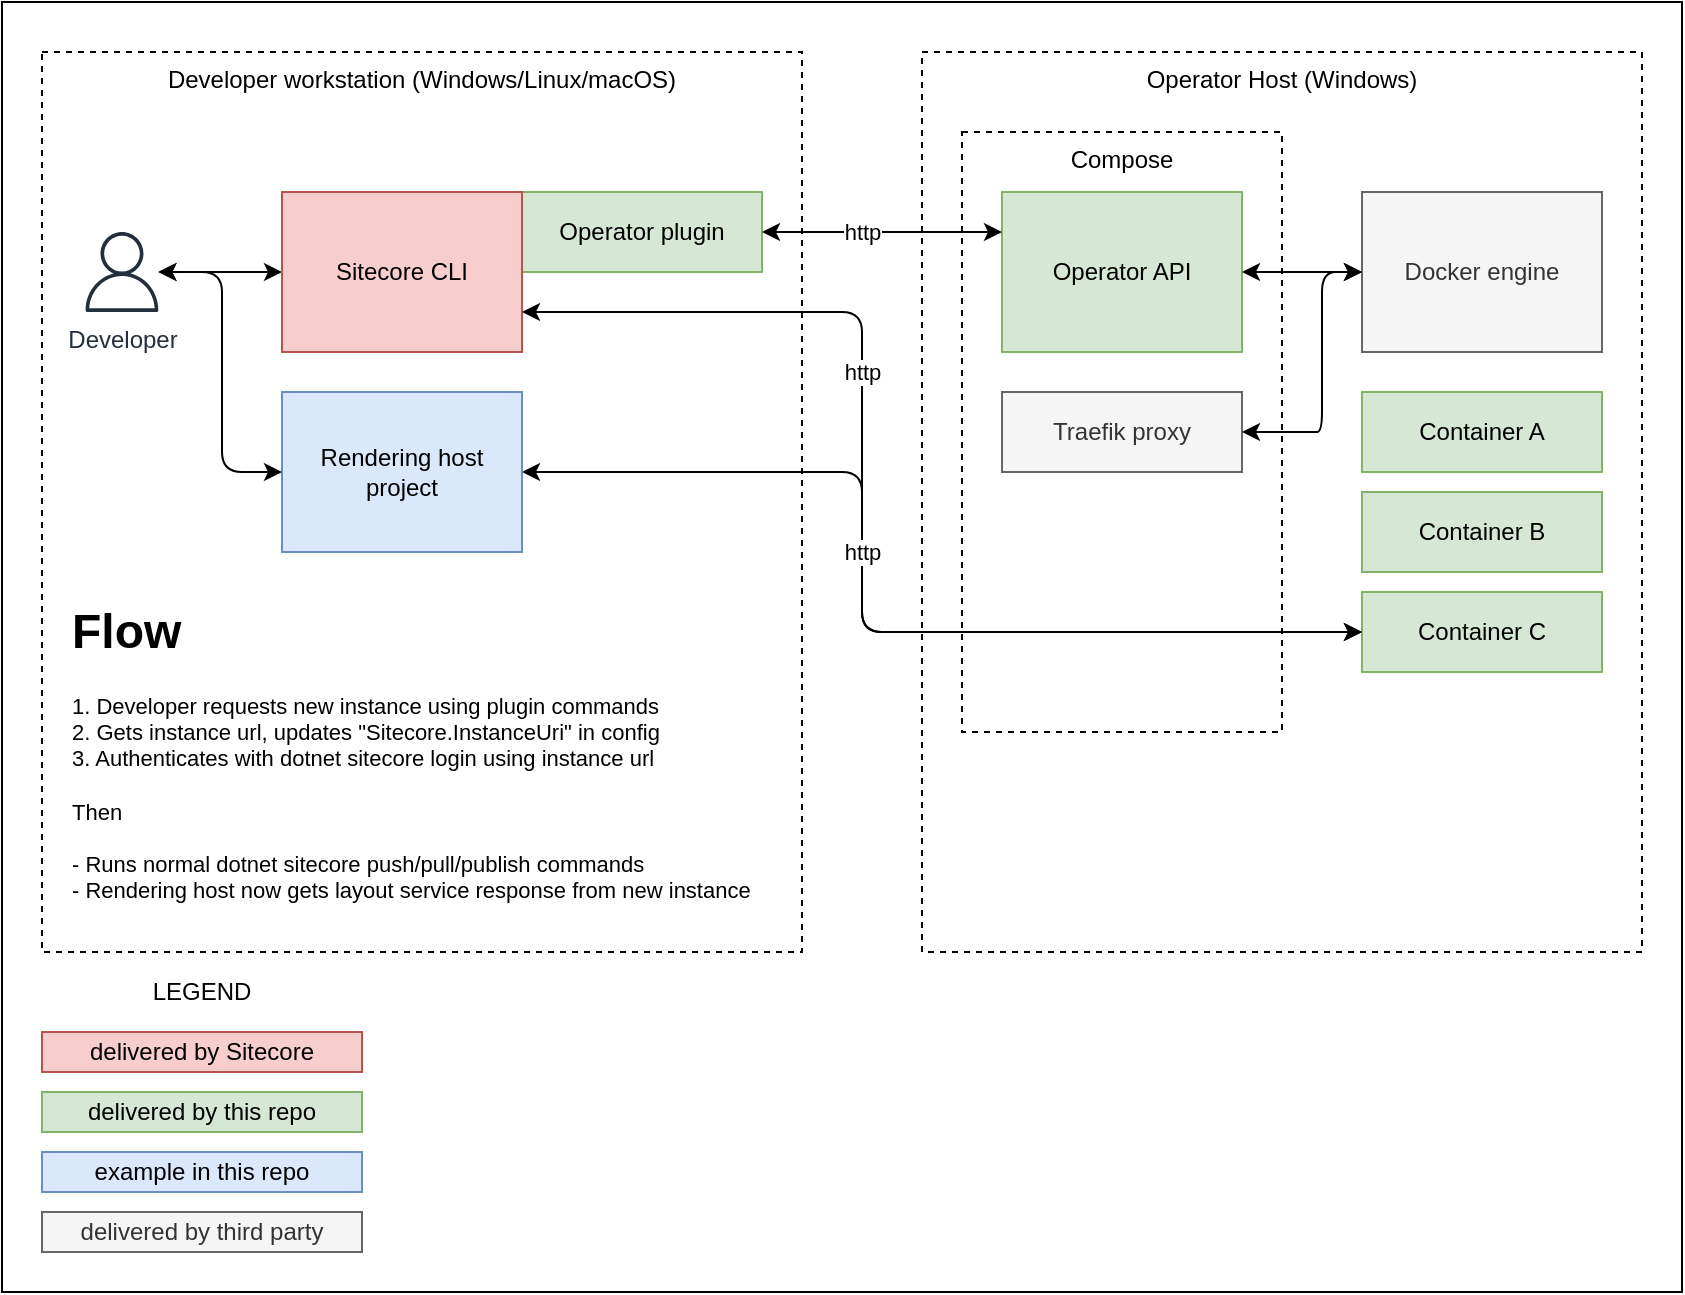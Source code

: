 <mxfile>
    <diagram id="rwI5ss-eohTI3qQGTdDy" name="Page-1">
        <mxGraphModel dx="1002" dy="703" grid="1" gridSize="10" guides="1" tooltips="1" connect="1" arrows="1" fold="1" page="1" pageScale="1" pageWidth="1169" pageHeight="827" background="#FFFFFF" math="0" shadow="0">
            <root>
                <mxCell id="0"/>
                <mxCell id="1" parent="0"/>
                <mxCell id="48" value="" style="rounded=0;whiteSpace=wrap;html=1;connectable=0;allowArrows=0;fillColor=none;verticalAlign=top;" vertex="1" parent="1">
                    <mxGeometry x="20" y="15" width="840" height="645" as="geometry"/>
                </mxCell>
                <mxCell id="32" value="Developer workstation (Windows/Linux/macOS)" style="rounded=0;whiteSpace=wrap;html=1;dashed=1;connectable=0;allowArrows=0;fillColor=none;verticalAlign=top;" parent="1" vertex="1">
                    <mxGeometry x="40" y="40" width="380" height="450" as="geometry"/>
                </mxCell>
                <mxCell id="23" value="Operator Host (Windows)" style="rounded=0;whiteSpace=wrap;html=1;dashed=1;connectable=0;allowArrows=0;fillColor=none;verticalAlign=top;" parent="1" vertex="1">
                    <mxGeometry x="480" y="40" width="360" height="450" as="geometry"/>
                </mxCell>
                <mxCell id="9" value="Compose" style="rounded=0;whiteSpace=wrap;html=1;dashed=1;connectable=0;allowArrows=0;fillColor=none;verticalAlign=top;" parent="1" vertex="1">
                    <mxGeometry x="500" y="80" width="160" height="300" as="geometry"/>
                </mxCell>
                <mxCell id="2" value="Operator plugin" style="rounded=0;whiteSpace=wrap;html=1;fontStyle=0;fillColor=#d5e8d4;strokeColor=#82b366;" parent="1" vertex="1">
                    <mxGeometry x="280" y="110" width="120" height="40" as="geometry"/>
                </mxCell>
                <mxCell id="28" value="" style="edgeStyle=none;html=1;startArrow=classic;startFill=1;" parent="1" source="6" target="7" edge="1">
                    <mxGeometry relative="1" as="geometry"/>
                </mxCell>
                <mxCell id="6" value="Developer" style="sketch=0;outlineConnect=0;fontColor=#232F3E;gradientColor=none;fillColor=#232F3D;strokeColor=none;dashed=0;verticalLabelPosition=bottom;verticalAlign=top;align=center;html=1;fontSize=12;fontStyle=0;aspect=fixed;pointerEvents=1;shape=mxgraph.aws4.user;" parent="1" vertex="1">
                    <mxGeometry x="60" y="130" width="40" height="40" as="geometry"/>
                </mxCell>
                <mxCell id="7" value="Sitecore CLI" style="rounded=0;whiteSpace=wrap;html=1;fillColor=#f8cecc;strokeColor=#b85450;" parent="1" vertex="1">
                    <mxGeometry x="160" y="110" width="120" height="80" as="geometry"/>
                </mxCell>
                <mxCell id="8" value="Operator API" style="rounded=0;whiteSpace=wrap;html=1;fontStyle=0;fillColor=#d5e8d4;strokeColor=#82b366;" parent="1" vertex="1">
                    <mxGeometry x="520" y="110" width="120" height="80" as="geometry"/>
                </mxCell>
                <mxCell id="13" value="Docker engine" style="rounded=0;whiteSpace=wrap;html=1;fontStyle=0;fillColor=#f5f5f5;fontColor=#333333;strokeColor=#666666;" parent="1" vertex="1">
                    <mxGeometry x="700" y="110" width="120" height="80" as="geometry"/>
                </mxCell>
                <mxCell id="14" style="edgeStyle=none;html=1;entryX=0;entryY=0.5;entryDx=0;entryDy=0;startArrow=classic;startFill=1;" parent="1" target="13" edge="1">
                    <mxGeometry relative="1" as="geometry">
                        <mxPoint x="640" y="150" as="sourcePoint"/>
                        <mxPoint x="720" y="149.66" as="targetPoint"/>
                        <Array as="points">
                            <mxPoint x="690" y="150"/>
                        </Array>
                    </mxGeometry>
                </mxCell>
                <mxCell id="16" value="Traefik proxy" style="rounded=0;whiteSpace=wrap;html=1;fontStyle=0;fillColor=#f5f5f5;fontColor=#333333;strokeColor=#666666;" parent="1" vertex="1">
                    <mxGeometry x="520" y="210" width="120" height="40" as="geometry"/>
                </mxCell>
                <mxCell id="18" value="Container A" style="rounded=0;whiteSpace=wrap;html=1;fontStyle=0;fillColor=#d5e8d4;strokeColor=#82b366;" parent="1" vertex="1">
                    <mxGeometry x="700" y="210" width="120" height="40" as="geometry"/>
                </mxCell>
                <mxCell id="21" value="Container B" style="rounded=0;whiteSpace=wrap;html=1;fontStyle=0;fillColor=#d5e8d4;strokeColor=#82b366;" parent="1" vertex="1">
                    <mxGeometry x="700" y="260" width="120" height="40" as="geometry"/>
                </mxCell>
                <mxCell id="24" value="Container C" style="rounded=0;whiteSpace=wrap;html=1;fontStyle=0;fillColor=#d5e8d4;strokeColor=#82b366;" parent="1" vertex="1">
                    <mxGeometry x="700" y="310" width="120" height="40" as="geometry"/>
                </mxCell>
                <mxCell id="25" style="edgeStyle=none;html=1;startArrow=classic;startFill=1;exitX=1;exitY=0.5;exitDx=0;exitDy=0;entryX=0;entryY=0.5;entryDx=0;entryDy=0;" parent="1" source="16" target="13" edge="1">
                    <mxGeometry relative="1" as="geometry">
                        <mxPoint x="650" y="160" as="sourcePoint"/>
                        <mxPoint x="680" y="230" as="targetPoint"/>
                        <Array as="points">
                            <mxPoint x="670" y="230"/>
                            <mxPoint x="680" y="230"/>
                            <mxPoint x="680" y="150"/>
                        </Array>
                    </mxGeometry>
                </mxCell>
                <mxCell id="33" value="&lt;h1&gt;Flow&lt;/h1&gt;&lt;div style=&quot;font-size: 11px&quot;&gt;&lt;font style=&quot;font-size: 11px&quot;&gt;1. Developer requests new instance using plugin commands&lt;/font&gt;&lt;/div&gt;&lt;div style=&quot;font-size: 11px&quot;&gt;&lt;span&gt;2. Gets instance url, updates &quot;Sitecore.InstanceUri&quot; in config&lt;/span&gt;&lt;/div&gt;&lt;div style=&quot;font-size: 11px&quot;&gt;&lt;span&gt;3. Authenticates with dotnet sitecore login using instance url&lt;/span&gt;&lt;/div&gt;&lt;div style=&quot;font-size: 11px&quot;&gt;&lt;font style=&quot;font-size: 11px&quot;&gt;&lt;br&gt;&lt;/font&gt;&lt;/div&gt;&lt;div style=&quot;font-size: 11px&quot;&gt;&lt;font style=&quot;font-size: 11px&quot;&gt;Then&lt;/font&gt;&lt;/div&gt;&lt;div style=&quot;font-size: 11px&quot;&gt;&lt;font style=&quot;font-size: 11px&quot;&gt;&lt;br&gt;&lt;/font&gt;&lt;/div&gt;&lt;div style=&quot;font-size: 11px&quot;&gt;&lt;font style=&quot;font-size: 11px&quot;&gt;- Runs normal dotnet sitecore push/pull/publish commands&lt;/font&gt;&lt;/div&gt;&lt;div style=&quot;font-size: 11px&quot;&gt;&lt;font style=&quot;font-size: 11px&quot;&gt;- Rendering host now gets layout service response from new instance&lt;/font&gt;&lt;/div&gt;" style="text;html=1;strokeColor=none;fillColor=none;spacing=5;spacingTop=-20;whiteSpace=wrap;overflow=hidden;rounded=0;dashed=1;" parent="1" vertex="1">
                    <mxGeometry x="50" y="310" width="360" height="170" as="geometry"/>
                </mxCell>
                <mxCell id="37" style="edgeStyle=orthogonalEdgeStyle;html=1;entryX=0;entryY=0.5;entryDx=0;entryDy=0;fontSize=11;startArrow=classic;startFill=1;" parent="1" source="34" target="24" edge="1">
                    <mxGeometry relative="1" as="geometry">
                        <Array as="points">
                            <mxPoint x="450" y="250"/>
                            <mxPoint x="450" y="330"/>
                        </Array>
                    </mxGeometry>
                </mxCell>
                <mxCell id="34" value="Rendering host&lt;br&gt;project" style="rounded=0;whiteSpace=wrap;html=1;fillColor=#dae8fc;strokeColor=#6c8ebf;" parent="1" vertex="1">
                    <mxGeometry x="160" y="210" width="120" height="80" as="geometry"/>
                </mxCell>
                <mxCell id="40" style="edgeStyle=orthogonalEdgeStyle;html=1;entryX=0;entryY=0.5;entryDx=0;entryDy=0;fontSize=11;startArrow=classic;startFill=1;" parent="1" source="6" target="34" edge="1">
                    <mxGeometry relative="1" as="geometry">
                        <mxPoint x="290" y="260.0" as="sourcePoint"/>
                        <mxPoint x="710.0" y="340.0" as="targetPoint"/>
                        <Array as="points">
                            <mxPoint x="130" y="150"/>
                            <mxPoint x="130" y="250"/>
                        </Array>
                    </mxGeometry>
                </mxCell>
                <mxCell id="43" style="edgeStyle=orthogonalEdgeStyle;html=1;entryX=0;entryY=0.25;entryDx=0;entryDy=0;fontSize=11;startArrow=classic;startFill=1;" parent="1" target="8" edge="1">
                    <mxGeometry relative="1" as="geometry">
                        <mxPoint x="400" y="130" as="sourcePoint"/>
                        <mxPoint x="710.0" y="340.0" as="targetPoint"/>
                        <Array as="points">
                            <mxPoint x="490" y="130"/>
                            <mxPoint x="490" y="130"/>
                        </Array>
                    </mxGeometry>
                </mxCell>
                <mxCell id="44" value="http" style="edgeLabel;html=1;align=center;verticalAlign=middle;resizable=0;points=[];fontSize=11;" parent="43" vertex="1" connectable="0">
                    <mxGeometry x="-0.526" y="3" relative="1" as="geometry">
                        <mxPoint x="21" y="3" as="offset"/>
                    </mxGeometry>
                </mxCell>
                <mxCell id="45" style="edgeStyle=orthogonalEdgeStyle;html=1;entryX=0;entryY=0.5;entryDx=0;entryDy=0;fontSize=11;startArrow=classic;startFill=1;exitX=1;exitY=0.75;exitDx=0;exitDy=0;" parent="1" source="7" target="24" edge="1">
                    <mxGeometry relative="1" as="geometry">
                        <mxPoint x="410" y="140" as="sourcePoint"/>
                        <mxPoint x="530" y="160" as="targetPoint"/>
                        <Array as="points">
                            <mxPoint x="450" y="170"/>
                            <mxPoint x="450" y="330"/>
                        </Array>
                    </mxGeometry>
                </mxCell>
                <mxCell id="46" value="http" style="edgeLabel;html=1;align=center;verticalAlign=middle;resizable=0;points=[];fontSize=11;" parent="45" vertex="1" connectable="0">
                    <mxGeometry x="-0.526" y="3" relative="1" as="geometry">
                        <mxPoint x="32" y="33" as="offset"/>
                    </mxGeometry>
                </mxCell>
                <mxCell id="47" value="http" style="edgeLabel;html=1;align=center;verticalAlign=middle;resizable=0;points=[];fontSize=11;" parent="45" vertex="1" connectable="0">
                    <mxGeometry x="-0.045" y="-1" relative="1" as="geometry">
                        <mxPoint x="1" y="13" as="offset"/>
                    </mxGeometry>
                </mxCell>
                <mxCell id="49" value="delivered by Sitecore" style="rounded=0;whiteSpace=wrap;html=1;fillColor=#f8cecc;strokeColor=#b85450;" vertex="1" parent="1">
                    <mxGeometry x="40" y="530" width="160" height="20" as="geometry"/>
                </mxCell>
                <mxCell id="50" value="delivered by this repo" style="rounded=0;whiteSpace=wrap;html=1;fillColor=#d5e8d4;strokeColor=#82b366;" vertex="1" parent="1">
                    <mxGeometry x="40" y="560" width="160" height="20" as="geometry"/>
                </mxCell>
                <mxCell id="51" value="example in this repo" style="rounded=0;whiteSpace=wrap;html=1;fillColor=#dae8fc;strokeColor=#6c8ebf;" vertex="1" parent="1">
                    <mxGeometry x="40" y="590" width="160" height="20" as="geometry"/>
                </mxCell>
                <mxCell id="52" value="LEGEND" style="text;html=1;strokeColor=none;fillColor=none;align=center;verticalAlign=middle;whiteSpace=wrap;rounded=0;" vertex="1" parent="1">
                    <mxGeometry x="40" y="500" width="160" height="20" as="geometry"/>
                </mxCell>
                <mxCell id="53" value="delivered by third party" style="rounded=0;whiteSpace=wrap;html=1;fillColor=#f5f5f5;strokeColor=#666666;fontColor=#333333;" vertex="1" parent="1">
                    <mxGeometry x="40" y="620" width="160" height="20" as="geometry"/>
                </mxCell>
            </root>
        </mxGraphModel>
    </diagram>
</mxfile>